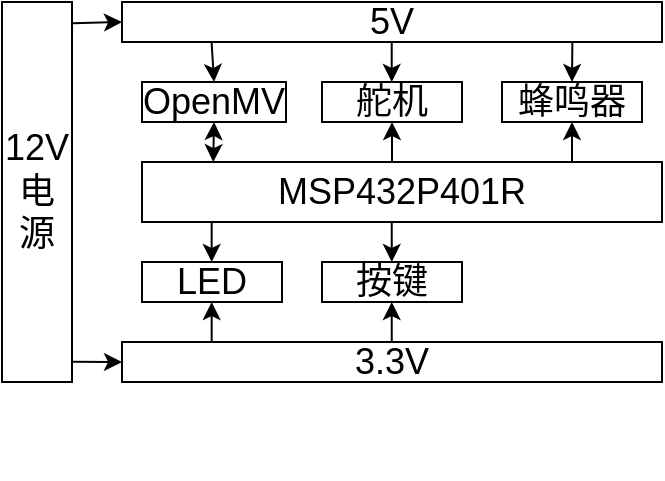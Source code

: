 <mxfile version="21.6.6" type="github">
  <diagram name="第 1 页" id="B3yBC24UUILsiZAlBeVS">
    <mxGraphModel dx="2232" dy="373" grid="1" gridSize="10" guides="1" tooltips="1" connect="1" arrows="1" fold="1" page="1" pageScale="1" pageWidth="827" pageHeight="1169" math="0" shadow="0">
      <root>
        <mxCell id="0" />
        <mxCell id="1" parent="0" />
        <mxCell id="uAnCzaWn7fo3VEtpdrIK-4" value="&lt;font style=&quot;font-size: 18px;&quot;&gt;MSP432P401R&lt;/font&gt;" style="rounded=0;whiteSpace=wrap;html=1;direction=south;" parent="1" vertex="1">
          <mxGeometry x="-1480" y="680" width="260" height="30" as="geometry" />
        </mxCell>
        <mxCell id="uAnCzaWn7fo3VEtpdrIK-10" value="&lt;span style=&quot;font-size: 18px;&quot;&gt;12V&lt;br&gt;电源&lt;/span&gt;" style="rounded=0;whiteSpace=wrap;html=1;direction=south;align=center;" parent="1" vertex="1">
          <mxGeometry x="-1550" y="600" width="35" height="190" as="geometry" />
        </mxCell>
        <mxCell id="uAnCzaWn7fo3VEtpdrIK-12" value="&lt;font style=&quot;font-size: 18px;&quot;&gt;5V&lt;/font&gt;" style="rounded=0;whiteSpace=wrap;html=1;" parent="1" vertex="1">
          <mxGeometry x="-1490" y="600" width="270" height="20" as="geometry" />
        </mxCell>
        <mxCell id="uAnCzaWn7fo3VEtpdrIK-13" value="&lt;font style=&quot;font-size: 18px;&quot;&gt;3.3V&lt;/font&gt;" style="rounded=0;whiteSpace=wrap;html=1;" parent="1" vertex="1">
          <mxGeometry x="-1490" y="770" width="270" height="20" as="geometry" />
        </mxCell>
        <mxCell id="uAnCzaWn7fo3VEtpdrIK-14" value="&lt;span style=&quot;font-size: 18px;&quot;&gt;OpenMV&lt;/span&gt;" style="rounded=0;whiteSpace=wrap;html=1;direction=south;" parent="1" vertex="1">
          <mxGeometry x="-1480" y="640" width="72" height="20" as="geometry" />
        </mxCell>
        <mxCell id="uAnCzaWn7fo3VEtpdrIK-28" style="edgeStyle=orthogonalEdgeStyle;rounded=0;orthogonalLoop=1;jettySize=auto;html=1;exitX=1;exitY=0.5;exitDx=0;exitDy=0;" parent="1" edge="1">
          <mxGeometry relative="1" as="geometry">
            <mxPoint x="-1273" y="830.0" as="sourcePoint" />
            <mxPoint x="-1273" y="830.0" as="targetPoint" />
          </mxGeometry>
        </mxCell>
        <mxCell id="uAnCzaWn7fo3VEtpdrIK-58" style="edgeStyle=orthogonalEdgeStyle;rounded=0;orthogonalLoop=1;jettySize=auto;html=1;exitX=1;exitY=0.5;exitDx=0;exitDy=0;" parent="1" edge="1">
          <mxGeometry relative="1" as="geometry">
            <mxPoint x="-1385" y="650.0" as="sourcePoint" />
            <mxPoint x="-1385" y="650.0" as="targetPoint" />
          </mxGeometry>
        </mxCell>
        <mxCell id="uAnCzaWn7fo3VEtpdrIK-82" value="" style="endArrow=classic;html=1;rounded=0;entryX=0;entryY=0.5;entryDx=0;entryDy=0;exitX=0.056;exitY=-0.012;exitDx=0;exitDy=0;exitPerimeter=0;" parent="1" source="uAnCzaWn7fo3VEtpdrIK-10" target="uAnCzaWn7fo3VEtpdrIK-12" edge="1">
          <mxGeometry width="50" height="50" relative="1" as="geometry">
            <mxPoint x="-1520" y="569.63" as="sourcePoint" />
            <mxPoint x="-1480" y="569.63" as="targetPoint" />
          </mxGeometry>
        </mxCell>
        <mxCell id="uAnCzaWn7fo3VEtpdrIK-83" value="" style="endArrow=classic;html=1;rounded=0;exitX=0.947;exitY=-0.011;exitDx=0;exitDy=0;exitPerimeter=0;entryX=0;entryY=0.5;entryDx=0;entryDy=0;" parent="1" source="uAnCzaWn7fo3VEtpdrIK-10" target="uAnCzaWn7fo3VEtpdrIK-13" edge="1">
          <mxGeometry width="50" height="50" relative="1" as="geometry">
            <mxPoint x="-1520" y="769.71" as="sourcePoint" />
            <mxPoint x="-1490" y="770.08" as="targetPoint" />
          </mxGeometry>
        </mxCell>
        <mxCell id="uAnCzaWn7fo3VEtpdrIK-92" value="" style="endArrow=classic;html=1;rounded=0;entryX=0;entryY=0.5;entryDx=0;entryDy=0;exitX=0.166;exitY=1.015;exitDx=0;exitDy=0;exitPerimeter=0;" parent="1" source="uAnCzaWn7fo3VEtpdrIK-12" target="uAnCzaWn7fo3VEtpdrIK-14" edge="1">
          <mxGeometry width="50" height="50" relative="1" as="geometry">
            <mxPoint x="-1370.56" y="585" as="sourcePoint" />
            <mxPoint x="-1370.56" y="605" as="targetPoint" />
          </mxGeometry>
        </mxCell>
        <mxCell id="uAnCzaWn7fo3VEtpdrIK-130" value="" style="endArrow=classic;startArrow=classic;html=1;rounded=0;entryX=1;entryY=0.5;entryDx=0;entryDy=0;exitX=0.001;exitY=0.863;exitDx=0;exitDy=0;exitPerimeter=0;" parent="1" source="uAnCzaWn7fo3VEtpdrIK-4" target="uAnCzaWn7fo3VEtpdrIK-14" edge="1">
          <mxGeometry width="50" height="50" relative="1" as="geometry">
            <mxPoint x="-1440" y="700" as="sourcePoint" />
            <mxPoint x="-1415.27" y="650" as="targetPoint" />
          </mxGeometry>
        </mxCell>
        <mxCell id="NPoCTpg_8vF1pdftVyFu-3" value="&lt;font style=&quot;font-size: 18px;&quot;&gt;LED&lt;/font&gt;" style="rounded=0;whiteSpace=wrap;html=1;direction=south;" parent="1" vertex="1">
          <mxGeometry x="-1480" y="730" width="70" height="20" as="geometry" />
        </mxCell>
        <mxCell id="NPoCTpg_8vF1pdftVyFu-6" value="" style="endArrow=classic;html=1;rounded=0;entryX=0;entryY=0.5;entryDx=0;entryDy=0;" parent="1" edge="1">
          <mxGeometry width="50" height="50" relative="1" as="geometry">
            <mxPoint x="-1445.17" y="710" as="sourcePoint" />
            <mxPoint x="-1445.17" y="730" as="targetPoint" />
          </mxGeometry>
        </mxCell>
        <mxCell id="uAnCzaWn7fo3VEtpdrIK-55" value="&lt;font style=&quot;font-size: 18px;&quot;&gt;舵机&lt;/font&gt;" style="rounded=0;whiteSpace=wrap;html=1;direction=south;" parent="1" vertex="1">
          <mxGeometry x="-1390" y="640" width="70" height="20" as="geometry" />
        </mxCell>
        <mxCell id="NPoCTpg_8vF1pdftVyFu-12" value="" style="endArrow=classic;html=1;rounded=0;entryX=0;entryY=0.5;entryDx=0;entryDy=0;exitX=0.166;exitY=1.015;exitDx=0;exitDy=0;exitPerimeter=0;" parent="1" edge="1">
          <mxGeometry width="50" height="50" relative="1" as="geometry">
            <mxPoint x="-1355.14" y="620" as="sourcePoint" />
            <mxPoint x="-1355.14" y="640" as="targetPoint" />
          </mxGeometry>
        </mxCell>
        <mxCell id="NPoCTpg_8vF1pdftVyFu-14" value="&lt;font style=&quot;font-size: 18px;&quot;&gt;蜂鸣器&lt;/font&gt;" style="rounded=0;whiteSpace=wrap;html=1;direction=south;" parent="1" vertex="1">
          <mxGeometry x="-1300" y="640" width="70" height="20" as="geometry" />
        </mxCell>
        <mxCell id="NPoCTpg_8vF1pdftVyFu-17" value="" style="endArrow=classic;html=1;rounded=0;entryX=0;entryY=0.5;entryDx=0;entryDy=0;exitX=0.834;exitY=1.002;exitDx=0;exitDy=0;exitPerimeter=0;" parent="1" source="uAnCzaWn7fo3VEtpdrIK-12" target="NPoCTpg_8vF1pdftVyFu-14" edge="1">
          <mxGeometry width="50" height="50" relative="1" as="geometry">
            <mxPoint x="-1270" y="620" as="sourcePoint" />
            <mxPoint x="-1220" y="570" as="targetPoint" />
          </mxGeometry>
        </mxCell>
        <mxCell id="NPoCTpg_8vF1pdftVyFu-19" value="" style="endArrow=classic;html=1;rounded=0;entryX=1;entryY=0.5;entryDx=0;entryDy=0;" parent="1" target="uAnCzaWn7fo3VEtpdrIK-55" edge="1">
          <mxGeometry width="50" height="50" relative="1" as="geometry">
            <mxPoint x="-1355" y="680" as="sourcePoint" />
            <mxPoint x="-1355.1" y="680" as="targetPoint" />
          </mxGeometry>
        </mxCell>
        <mxCell id="NPoCTpg_8vF1pdftVyFu-21" value="" style="endArrow=classic;html=1;rounded=0;entryX=1;entryY=0.5;entryDx=0;entryDy=0;" parent="1" target="NPoCTpg_8vF1pdftVyFu-14" edge="1">
          <mxGeometry width="50" height="50" relative="1" as="geometry">
            <mxPoint x="-1265" y="680" as="sourcePoint" />
            <mxPoint x="-1265.1" y="680" as="targetPoint" />
          </mxGeometry>
        </mxCell>
        <mxCell id="NPoCTpg_8vF1pdftVyFu-22" value="" style="endArrow=classic;html=1;rounded=0;entryX=0;entryY=0.5;entryDx=0;entryDy=0;" parent="1" edge="1">
          <mxGeometry width="50" height="50" relative="1" as="geometry">
            <mxPoint x="-1445.17" y="770" as="sourcePoint" />
            <mxPoint x="-1445.17" y="750" as="targetPoint" />
          </mxGeometry>
        </mxCell>
        <mxCell id="VsNDTfdRYn-OXjsVIEPl-1" value="&lt;font style=&quot;font-size: 18px;&quot;&gt;按键&lt;/font&gt;" style="rounded=0;whiteSpace=wrap;html=1;direction=south;" vertex="1" parent="1">
          <mxGeometry x="-1390" y="730" width="70" height="20" as="geometry" />
        </mxCell>
        <mxCell id="VsNDTfdRYn-OXjsVIEPl-2" value="" style="endArrow=classic;html=1;rounded=0;entryX=0;entryY=0.5;entryDx=0;entryDy=0;" edge="1" parent="1">
          <mxGeometry width="50" height="50" relative="1" as="geometry">
            <mxPoint x="-1355.13" y="710" as="sourcePoint" />
            <mxPoint x="-1355.13" y="730" as="targetPoint" />
          </mxGeometry>
        </mxCell>
        <mxCell id="VsNDTfdRYn-OXjsVIEPl-3" value="" style="endArrow=classic;html=1;rounded=0;entryX=0;entryY=0.5;entryDx=0;entryDy=0;" edge="1" parent="1">
          <mxGeometry width="50" height="50" relative="1" as="geometry">
            <mxPoint x="-1355.13" y="770" as="sourcePoint" />
            <mxPoint x="-1355.13" y="750" as="targetPoint" />
          </mxGeometry>
        </mxCell>
      </root>
    </mxGraphModel>
  </diagram>
</mxfile>
